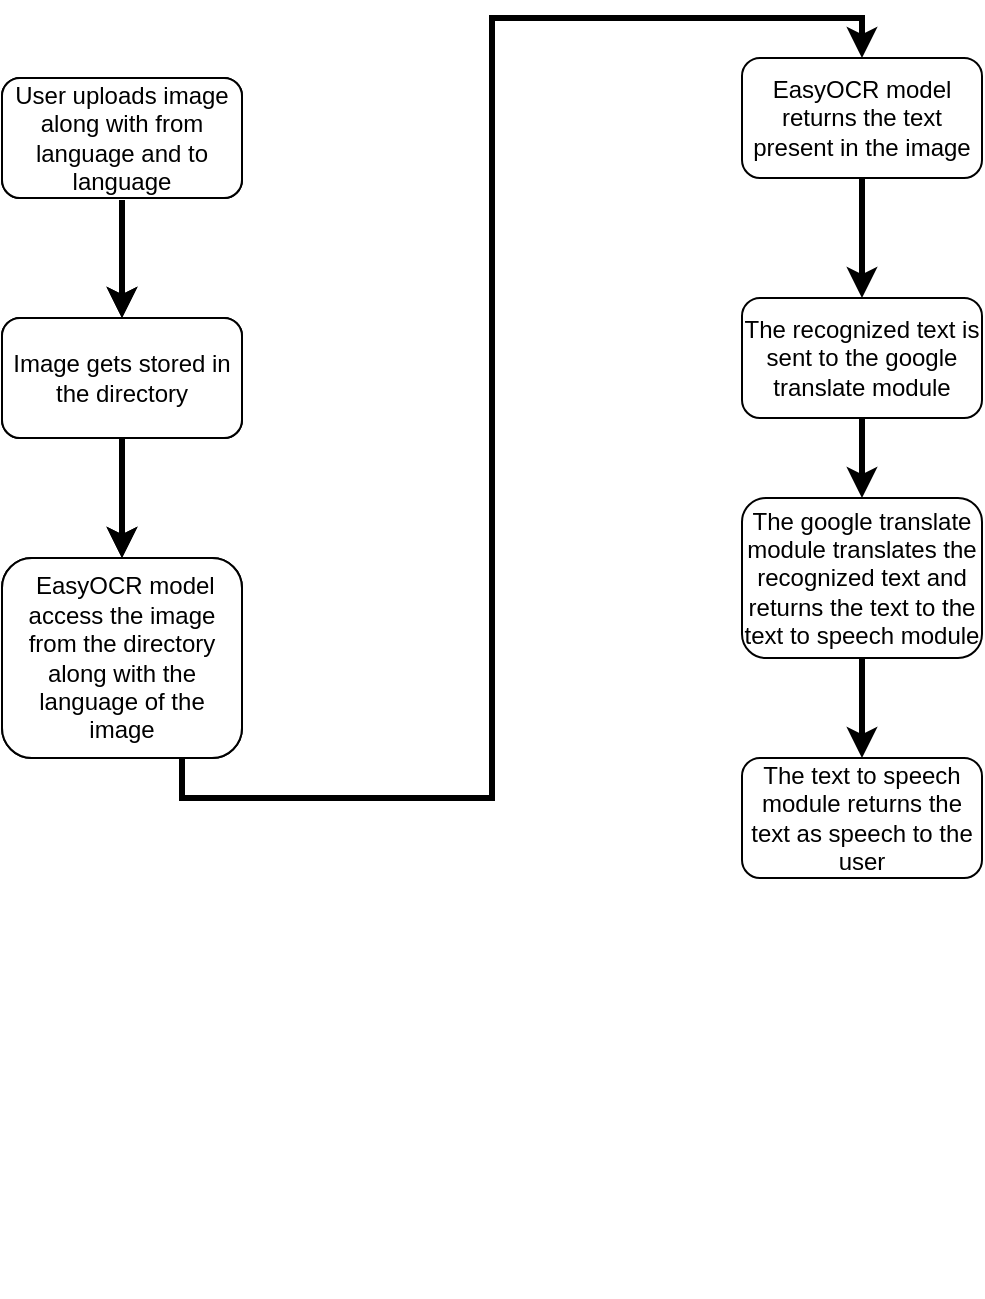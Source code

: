 <mxfile version="14.6.13" type="device"><diagram id="7GMw5EhWCBGVC-oxL_Ho" name="Page-1"><mxGraphModel dx="619" dy="529" grid="1" gridSize="10" guides="1" tooltips="1" connect="1" arrows="1" fold="1" page="1" pageScale="1" pageWidth="850" pageHeight="1100" math="0" shadow="0"><root><mxCell id="0"/><mxCell id="1" parent="0"/><mxCell id="iJS157jmcMaq9_2W0r_5-1" value="" style="rounded=1;whiteSpace=wrap;html=1;" vertex="1" parent="1"><mxGeometry x="190" y="100" width="120" height="60" as="geometry"/></mxCell><mxCell id="iJS157jmcMaq9_2W0r_5-2" value="User uploads image along with from language and to language" style="text;html=1;strokeColor=none;fillColor=none;align=center;verticalAlign=middle;whiteSpace=wrap;rounded=0;strokeWidth=11;perimeterSpacing=1;" vertex="1" parent="1"><mxGeometry x="190" y="100" width="120" height="60" as="geometry"/></mxCell><mxCell id="iJS157jmcMaq9_2W0r_5-3" value="" style="endArrow=classic;html=1;exitX=0.5;exitY=1;exitDx=0;exitDy=0;strokeWidth=3;" edge="1" parent="1" source="iJS157jmcMaq9_2W0r_5-2"><mxGeometry width="50" height="50" relative="1" as="geometry"><mxPoint x="250" y="220" as="sourcePoint"/><mxPoint x="250" y="220" as="targetPoint"/></mxGeometry></mxCell><mxCell id="iJS157jmcMaq9_2W0r_5-4" value="" style="rounded=1;whiteSpace=wrap;html=1;strokeWidth=1;" vertex="1" parent="1"><mxGeometry x="190" y="220" width="120" height="60" as="geometry"/></mxCell><mxCell id="iJS157jmcMaq9_2W0r_5-5" value="Image gets stored in the directory" style="text;html=1;strokeColor=none;fillColor=none;align=center;verticalAlign=middle;whiteSpace=wrap;rounded=0;" vertex="1" parent="1"><mxGeometry x="190" y="220" width="120" height="60" as="geometry"/></mxCell><mxCell id="iJS157jmcMaq9_2W0r_5-6" value="" style="endArrow=classic;html=1;strokeWidth=3;exitX=0.5;exitY=1;exitDx=0;exitDy=0;entryX=0.5;entryY=0;entryDx=0;entryDy=0;" edge="1" parent="1" source="iJS157jmcMaq9_2W0r_5-5" target="iJS157jmcMaq9_2W0r_5-8"><mxGeometry width="50" height="50" relative="1" as="geometry"><mxPoint x="250" y="410" as="sourcePoint"/><mxPoint x="250" y="350" as="targetPoint"/></mxGeometry></mxCell><mxCell id="iJS157jmcMaq9_2W0r_5-7" value="" style="rounded=1;whiteSpace=wrap;html=1;strokeWidth=1;" vertex="1" parent="1"><mxGeometry x="190" y="340" width="120" height="100" as="geometry"/></mxCell><mxCell id="iJS157jmcMaq9_2W0r_5-8" value="&amp;nbsp;EasyOCR model access the image from the directory along with the language of the image" style="text;html=1;strokeColor=none;fillColor=none;align=center;verticalAlign=middle;whiteSpace=wrap;rounded=0;" vertex="1" parent="1"><mxGeometry x="190" y="340" width="120" height="100" as="geometry"/></mxCell><mxCell id="iJS157jmcMaq9_2W0r_5-9" style="edgeStyle=orthogonalEdgeStyle;rounded=0;orthogonalLoop=1;jettySize=auto;html=1;exitX=0.5;exitY=1;exitDx=0;exitDy=0;strokeWidth=3;" edge="1" parent="1" source="iJS157jmcMaq9_2W0r_5-8" target="iJS157jmcMaq9_2W0r_5-8"><mxGeometry relative="1" as="geometry"/></mxCell><mxCell id="iJS157jmcMaq9_2W0r_5-22" style="edgeStyle=orthogonalEdgeStyle;rounded=0;orthogonalLoop=1;jettySize=auto;html=1;entryX=0.5;entryY=0;entryDx=0;entryDy=0;strokeWidth=3;" edge="1" parent="1"><mxGeometry relative="1" as="geometry"><mxPoint x="250" y="700" as="sourcePoint"/><mxPoint x="250" y="700" as="targetPoint"/></mxGeometry></mxCell><mxCell id="iJS157jmcMaq9_2W0r_5-28" value="" style="rounded=1;whiteSpace=wrap;html=1;" vertex="1" parent="1"><mxGeometry x="190" y="100" width="120" height="60" as="geometry"/></mxCell><mxCell id="iJS157jmcMaq9_2W0r_5-29" value="User uploads image along with from language and to language" style="text;html=1;strokeColor=none;fillColor=none;align=center;verticalAlign=middle;whiteSpace=wrap;rounded=0;strokeWidth=11;perimeterSpacing=1;" vertex="1" parent="1"><mxGeometry x="190" y="100" width="120" height="60" as="geometry"/></mxCell><mxCell id="iJS157jmcMaq9_2W0r_5-30" value="" style="endArrow=classic;html=1;exitX=0.5;exitY=1;exitDx=0;exitDy=0;strokeWidth=3;" edge="1" parent="1" source="iJS157jmcMaq9_2W0r_5-29"><mxGeometry width="50" height="50" relative="1" as="geometry"><mxPoint x="250" y="220" as="sourcePoint"/><mxPoint x="250" y="220" as="targetPoint"/></mxGeometry></mxCell><mxCell id="iJS157jmcMaq9_2W0r_5-31" value="" style="rounded=1;whiteSpace=wrap;html=1;strokeWidth=1;" vertex="1" parent="1"><mxGeometry x="190" y="220" width="120" height="60" as="geometry"/></mxCell><mxCell id="iJS157jmcMaq9_2W0r_5-32" value="Image gets stored in the directory" style="text;html=1;strokeColor=none;fillColor=none;align=center;verticalAlign=middle;whiteSpace=wrap;rounded=0;" vertex="1" parent="1"><mxGeometry x="190" y="220" width="120" height="60" as="geometry"/></mxCell><mxCell id="iJS157jmcMaq9_2W0r_5-33" value="" style="endArrow=classic;html=1;strokeWidth=3;exitX=0.5;exitY=1;exitDx=0;exitDy=0;entryX=0.5;entryY=0;entryDx=0;entryDy=0;" edge="1" parent="1" source="iJS157jmcMaq9_2W0r_5-32" target="iJS157jmcMaq9_2W0r_5-36"><mxGeometry width="50" height="50" relative="1" as="geometry"><mxPoint x="250" y="410" as="sourcePoint"/><mxPoint x="250" y="350" as="targetPoint"/></mxGeometry></mxCell><mxCell id="iJS157jmcMaq9_2W0r_5-34" value="" style="rounded=1;whiteSpace=wrap;html=1;strokeWidth=1;" vertex="1" parent="1"><mxGeometry x="190" y="340" width="120" height="100" as="geometry"/></mxCell><mxCell id="iJS157jmcMaq9_2W0r_5-54" style="edgeStyle=orthogonalEdgeStyle;rounded=0;orthogonalLoop=1;jettySize=auto;html=1;exitX=0.75;exitY=1;exitDx=0;exitDy=0;entryX=0.5;entryY=0;entryDx=0;entryDy=0;strokeWidth=3;" edge="1" parent="1" source="iJS157jmcMaq9_2W0r_5-36" target="iJS157jmcMaq9_2W0r_5-39"><mxGeometry relative="1" as="geometry"/></mxCell><mxCell id="iJS157jmcMaq9_2W0r_5-36" value="&amp;nbsp;EasyOCR model access the image from the directory along with the language of the image" style="text;html=1;strokeColor=none;fillColor=none;align=center;verticalAlign=middle;whiteSpace=wrap;rounded=0;" vertex="1" parent="1"><mxGeometry x="190" y="340" width="120" height="100" as="geometry"/></mxCell><mxCell id="iJS157jmcMaq9_2W0r_5-37" style="edgeStyle=orthogonalEdgeStyle;rounded=0;orthogonalLoop=1;jettySize=auto;html=1;exitX=0.5;exitY=1;exitDx=0;exitDy=0;strokeWidth=3;" edge="1" parent="1" source="iJS157jmcMaq9_2W0r_5-36" target="iJS157jmcMaq9_2W0r_5-36"><mxGeometry relative="1" as="geometry"/></mxCell><mxCell id="iJS157jmcMaq9_2W0r_5-38" value="" style="rounded=1;whiteSpace=wrap;html=1;strokeWidth=1;" vertex="1" parent="1"><mxGeometry x="560" y="90" width="120" height="60" as="geometry"/></mxCell><mxCell id="iJS157jmcMaq9_2W0r_5-39" value="EasyOCR model returns the text present in the image" style="text;html=1;strokeColor=none;fillColor=none;align=center;verticalAlign=middle;whiteSpace=wrap;rounded=0;" vertex="1" parent="1"><mxGeometry x="560" y="90" width="120" height="60" as="geometry"/></mxCell><mxCell id="iJS157jmcMaq9_2W0r_5-40" value="" style="rounded=1;whiteSpace=wrap;html=1;strokeWidth=1;" vertex="1" parent="1"><mxGeometry x="560" y="210" width="120" height="60" as="geometry"/></mxCell><mxCell id="iJS157jmcMaq9_2W0r_5-42" value="The recognized text is sent to the google translate module" style="text;html=1;strokeColor=none;fillColor=none;align=center;verticalAlign=middle;whiteSpace=wrap;rounded=0;" vertex="1" parent="1"><mxGeometry x="560" y="210" width="120" height="60" as="geometry"/></mxCell><mxCell id="iJS157jmcMaq9_2W0r_5-43" value="" style="rounded=1;whiteSpace=wrap;html=1;strokeWidth=1;" vertex="1" parent="1"><mxGeometry x="560" y="440" width="120" height="60" as="geometry"/></mxCell><mxCell id="iJS157jmcMaq9_2W0r_5-44" value="The text to speech module returns the text as speech to the user" style="text;html=1;strokeColor=none;fillColor=none;align=center;verticalAlign=middle;whiteSpace=wrap;rounded=0;" vertex="1" parent="1"><mxGeometry x="560" y="440" width="120" height="60" as="geometry"/></mxCell><mxCell id="iJS157jmcMaq9_2W0r_5-45" style="edgeStyle=orthogonalEdgeStyle;rounded=0;orthogonalLoop=1;jettySize=auto;html=1;entryX=0.5;entryY=0;entryDx=0;entryDy=0;strokeWidth=3;" edge="1" parent="1"><mxGeometry relative="1" as="geometry"><mxPoint x="250" y="700" as="sourcePoint"/><mxPoint x="250" y="700" as="targetPoint"/></mxGeometry></mxCell><mxCell id="iJS157jmcMaq9_2W0r_5-46" value="" style="rounded=1;whiteSpace=wrap;html=1;strokeWidth=1;" vertex="1" parent="1"><mxGeometry x="560" y="310" width="120" height="80" as="geometry"/></mxCell><mxCell id="iJS157jmcMaq9_2W0r_5-47" value="" style="endArrow=classic;html=1;strokeWidth=3;exitX=0.5;exitY=1;exitDx=0;exitDy=0;entryX=0.5;entryY=0;entryDx=0;entryDy=0;" edge="1" parent="1" source="iJS157jmcMaq9_2W0r_5-46" target="iJS157jmcMaq9_2W0r_5-44"><mxGeometry width="50" height="50" relative="1" as="geometry"><mxPoint x="350" y="770" as="sourcePoint"/><mxPoint x="400" y="720" as="targetPoint"/></mxGeometry></mxCell><mxCell id="iJS157jmcMaq9_2W0r_5-48" value="" style="endArrow=classic;html=1;strokeWidth=3;exitX=0.5;exitY=1;exitDx=0;exitDy=0;" edge="1" parent="1" source="iJS157jmcMaq9_2W0r_5-39" target="iJS157jmcMaq9_2W0r_5-42"><mxGeometry width="50" height="50" relative="1" as="geometry"><mxPoint x="350" y="650" as="sourcePoint"/><mxPoint x="400" y="600" as="targetPoint"/></mxGeometry></mxCell><mxCell id="iJS157jmcMaq9_2W0r_5-49" value="The google translate module translates the recognized text and returns the text to the text to speech module" style="text;html=1;strokeColor=none;fillColor=none;align=center;verticalAlign=middle;whiteSpace=wrap;rounded=0;" vertex="1" parent="1"><mxGeometry x="560" y="310" width="120" height="80" as="geometry"/></mxCell><mxCell id="iJS157jmcMaq9_2W0r_5-51" value="" style="endArrow=classic;html=1;strokeWidth=3;exitX=0.5;exitY=1;exitDx=0;exitDy=0;entryX=0.5;entryY=0;entryDx=0;entryDy=0;" edge="1" parent="1" source="iJS157jmcMaq9_2W0r_5-42" target="iJS157jmcMaq9_2W0r_5-49"><mxGeometry width="50" height="50" relative="1" as="geometry"><mxPoint x="430" y="330" as="sourcePoint"/><mxPoint x="480" y="280" as="targetPoint"/></mxGeometry></mxCell></root></mxGraphModel></diagram></mxfile>